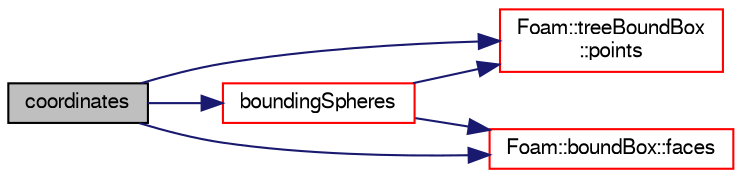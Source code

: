digraph "coordinates"
{
  bgcolor="transparent";
  edge [fontname="FreeSans",fontsize="10",labelfontname="FreeSans",labelfontsize="10"];
  node [fontname="FreeSans",fontsize="10",shape=record];
  rankdir="LR";
  Node129 [label="coordinates",height=0.2,width=0.4,color="black", fillcolor="grey75", style="filled", fontcolor="black"];
  Node129 -> Node130 [color="midnightblue",fontsize="10",style="solid",fontname="FreeSans"];
  Node130 [label="boundingSpheres",height=0.2,width=0.4,color="red",URL="$a25210.html#a4f9baf018af105a4cd6d9c008d4d04ec",tooltip="Get bounding spheres (centre and radius squared), one per element. "];
  Node130 -> Node132 [color="midnightblue",fontsize="10",style="solid",fontname="FreeSans"];
  Node132 [label="Foam::treeBoundBox\l::points",height=0.2,width=0.4,color="red",URL="$a27618.html#affb7cf1209e1e3af9a19a21860268ee5",tooltip="vertex coordinates. In octant coding. "];
  Node130 -> Node136 [color="midnightblue",fontsize="10",style="solid",fontname="FreeSans"];
  Node136 [label="Foam::boundBox::faces",height=0.2,width=0.4,color="red",URL="$a27102.html#a71ead990d42034167acc8657c7c23dc3",tooltip="Return faces with correct point order. "];
  Node129 -> Node136 [color="midnightblue",fontsize="10",style="solid",fontname="FreeSans"];
  Node129 -> Node132 [color="midnightblue",fontsize="10",style="solid",fontname="FreeSans"];
}
